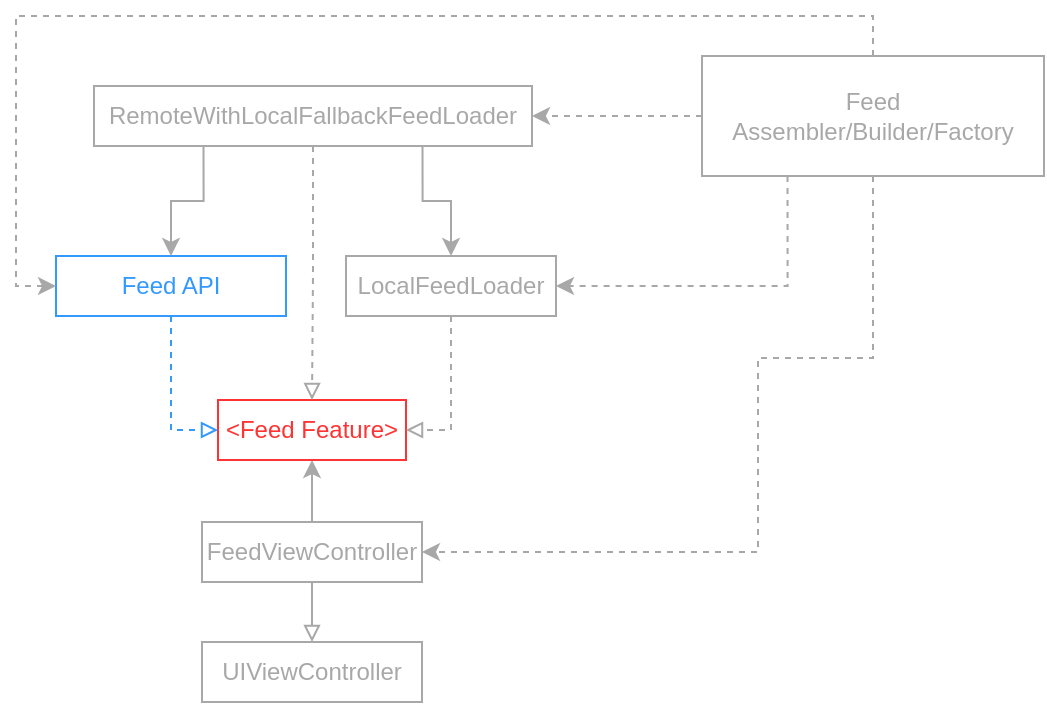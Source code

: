 <mxfile version="22.0.8" type="device">
  <diagram name="Page-1" id="mHryi9FxQg6rtNW1_ikM">
    <mxGraphModel dx="21" dy="485" grid="1" gridSize="10" guides="1" tooltips="1" connect="1" arrows="1" fold="1" page="0" pageScale="1" pageWidth="850" pageHeight="1100" math="0" shadow="0">
      <root>
        <mxCell id="0" />
        <mxCell id="1" parent="0" />
        <mxCell id="GL-utDqGiQ9SbgEWFXb8-1" style="edgeStyle=orthogonalEdgeStyle;rounded=0;orthogonalLoop=1;jettySize=auto;html=1;endArrow=block;endFill=0;fillColor=#f5f5f5;strokeColor=#A8A8A8;fillOpacity=0;fontColor=#A8A8A8;" parent="1" source="GL-utDqGiQ9SbgEWFXb8-3" target="GL-utDqGiQ9SbgEWFXb8-4" edge="1">
          <mxGeometry relative="1" as="geometry" />
        </mxCell>
        <mxCell id="GL-utDqGiQ9SbgEWFXb8-2" style="edgeStyle=orthogonalEdgeStyle;rounded=0;orthogonalLoop=1;jettySize=auto;html=1;exitX=0.5;exitY=0;exitDx=0;exitDy=0;entryX=0.5;entryY=1;entryDx=0;entryDy=0;endArrow=classic;endFill=1;fillColor=#f5f5f5;strokeColor=#A8A8A8;fillOpacity=100;fontColor=#A8A8A8;" parent="1" source="GL-utDqGiQ9SbgEWFXb8-3" target="GL-utDqGiQ9SbgEWFXb8-5" edge="1">
          <mxGeometry relative="1" as="geometry" />
        </mxCell>
        <mxCell id="GL-utDqGiQ9SbgEWFXb8-3" value="FeedViewController" style="rounded=0;whiteSpace=wrap;html=1;fillColor=#f5f5f5;strokeColor=#A8A8A8;fontColor=#A8A8A8;fillOpacity=0;" parent="1" vertex="1">
          <mxGeometry x="1193" y="373" width="110" height="30" as="geometry" />
        </mxCell>
        <mxCell id="GL-utDqGiQ9SbgEWFXb8-4" value="UIViewController" style="rounded=0;whiteSpace=wrap;html=1;fillColor=#f5f5f5;strokeColor=#A8A8A8;fontColor=#A8A8A8;fillOpacity=0;" parent="1" vertex="1">
          <mxGeometry x="1193" y="433" width="110" height="30" as="geometry" />
        </mxCell>
        <mxCell id="GL-utDqGiQ9SbgEWFXb8-5" value="&amp;lt;Feed Feature&amp;gt;" style="rounded=0;whiteSpace=wrap;html=1;fillColor=#f5f5f5;strokeColor=#FF3333;fontColor=#FF3333;fillOpacity=0;" parent="1" vertex="1">
          <mxGeometry x="1201" y="312" width="94" height="30" as="geometry" />
        </mxCell>
        <mxCell id="GL-utDqGiQ9SbgEWFXb8-6" style="edgeStyle=orthogonalEdgeStyle;shape=connector;rounded=0;orthogonalLoop=1;jettySize=auto;html=1;entryX=0;entryY=0.5;entryDx=0;entryDy=0;dashed=1;labelBackgroundColor=default;fontFamily=Helvetica;fontSize=12;fontColor=#3399FF;endArrow=block;endFill=0;exitX=0.5;exitY=1;exitDx=0;exitDy=0;fillColor=#f5f5f5;strokeColor=#3399FF;fillOpacity=0;" parent="1" source="GL-utDqGiQ9SbgEWFXb8-7" target="GL-utDqGiQ9SbgEWFXb8-5" edge="1">
          <mxGeometry relative="1" as="geometry" />
        </mxCell>
        <mxCell id="GL-utDqGiQ9SbgEWFXb8-7" value="Feed API" style="rounded=0;whiteSpace=wrap;html=1;fillColor=#f5f5f5;strokeColor=#3399FF;fontColor=#3399FF;fillOpacity=0;" parent="1" vertex="1">
          <mxGeometry x="1120" y="240" width="115" height="30" as="geometry" />
        </mxCell>
        <mxCell id="GL-utDqGiQ9SbgEWFXb8-8" style="edgeStyle=orthogonalEdgeStyle;shape=connector;rounded=0;orthogonalLoop=1;jettySize=auto;html=1;entryX=1;entryY=0.5;entryDx=0;entryDy=0;dashed=1;labelBackgroundColor=default;fontFamily=Helvetica;fontSize=11;fontColor=#A8A8A8;endArrow=block;endFill=0;fillColor=#f5f5f5;strokeColor=#A8A8A8;fillOpacity=0;" parent="1" source="GL-utDqGiQ9SbgEWFXb8-9" target="GL-utDqGiQ9SbgEWFXb8-5" edge="1">
          <mxGeometry relative="1" as="geometry" />
        </mxCell>
        <mxCell id="GL-utDqGiQ9SbgEWFXb8-9" value="LocalFeedLoader" style="rounded=0;whiteSpace=wrap;html=1;fillColor=#f5f5f5;strokeColor=#A8A8A8;fontColor=#A8A8A8;fillOpacity=0;" parent="1" vertex="1">
          <mxGeometry x="1265" y="240" width="105" height="30" as="geometry" />
        </mxCell>
        <mxCell id="GL-utDqGiQ9SbgEWFXb8-10" style="edgeStyle=orthogonalEdgeStyle;shape=connector;rounded=0;orthogonalLoop=1;jettySize=auto;html=1;entryX=0.5;entryY=0;entryDx=0;entryDy=0;labelBackgroundColor=default;fontFamily=Helvetica;fontSize=11;fontColor=#A8A8A8;endArrow=classic;endFill=1;exitX=0.25;exitY=1;exitDx=0;exitDy=0;fillColor=#f5f5f5;strokeColor=#A8A8A8;fillOpacity=100;" parent="1" source="GL-utDqGiQ9SbgEWFXb8-13" target="GL-utDqGiQ9SbgEWFXb8-7" edge="1">
          <mxGeometry relative="1" as="geometry" />
        </mxCell>
        <mxCell id="GL-utDqGiQ9SbgEWFXb8-11" style="edgeStyle=orthogonalEdgeStyle;shape=connector;rounded=0;orthogonalLoop=1;jettySize=auto;html=1;exitX=0.75;exitY=1;exitDx=0;exitDy=0;entryX=0.5;entryY=0;entryDx=0;entryDy=0;labelBackgroundColor=default;fontFamily=Helvetica;fontSize=11;fontColor=#A8A8A8;endArrow=classic;endFill=1;fillColor=#f5f5f5;strokeColor=#A8A8A8;fillOpacity=100;" parent="1" source="GL-utDqGiQ9SbgEWFXb8-13" target="GL-utDqGiQ9SbgEWFXb8-9" edge="1">
          <mxGeometry relative="1" as="geometry" />
        </mxCell>
        <mxCell id="GL-utDqGiQ9SbgEWFXb8-12" style="edgeStyle=orthogonalEdgeStyle;shape=connector;rounded=0;orthogonalLoop=1;jettySize=auto;html=1;entryX=0.5;entryY=0;entryDx=0;entryDy=0;dashed=1;labelBackgroundColor=default;fontFamily=Helvetica;fontSize=11;fontColor=#A8A8A8;endArrow=block;endFill=0;fillColor=#f5f5f5;strokeColor=#A8A8A8;fillOpacity=0;" parent="1" source="GL-utDqGiQ9SbgEWFXb8-13" target="GL-utDqGiQ9SbgEWFXb8-5" edge="1">
          <mxGeometry relative="1" as="geometry" />
        </mxCell>
        <mxCell id="GL-utDqGiQ9SbgEWFXb8-13" value="RemoteWithLocalFallbackFeedLoader" style="rounded=0;whiteSpace=wrap;html=1;fillColor=#f5f5f5;strokeColor=#A8A8A8;fontColor=#A8A8A8;fillOpacity=0;" parent="1" vertex="1">
          <mxGeometry x="1139" y="155" width="219" height="30" as="geometry" />
        </mxCell>
        <mxCell id="GL-utDqGiQ9SbgEWFXb8-14" style="edgeStyle=orthogonalEdgeStyle;shape=connector;rounded=0;orthogonalLoop=1;jettySize=auto;html=1;exitX=0;exitY=0.5;exitDx=0;exitDy=0;entryX=1;entryY=0.5;entryDx=0;entryDy=0;labelBackgroundColor=default;fontFamily=Helvetica;fontSize=11;fontColor=#A8A8A8;endArrow=classic;endFill=1;dashed=1;fillColor=#f5f5f5;strokeColor=#A8A8A8;fillOpacity=100;" parent="1" source="GL-utDqGiQ9SbgEWFXb8-18" target="GL-utDqGiQ9SbgEWFXb8-13" edge="1">
          <mxGeometry relative="1" as="geometry" />
        </mxCell>
        <mxCell id="GL-utDqGiQ9SbgEWFXb8-15" style="edgeStyle=orthogonalEdgeStyle;shape=connector;rounded=0;orthogonalLoop=1;jettySize=auto;html=1;exitX=0.25;exitY=1;exitDx=0;exitDy=0;entryX=1;entryY=0.5;entryDx=0;entryDy=0;dashed=1;labelBackgroundColor=default;fontFamily=Helvetica;fontSize=11;fontColor=#A8A8A8;endArrow=classic;endFill=1;fillColor=#f5f5f5;strokeColor=#A8A8A8;fillOpacity=100;" parent="1" source="GL-utDqGiQ9SbgEWFXb8-18" target="GL-utDqGiQ9SbgEWFXb8-9" edge="1">
          <mxGeometry relative="1" as="geometry" />
        </mxCell>
        <mxCell id="GL-utDqGiQ9SbgEWFXb8-16" style="edgeStyle=orthogonalEdgeStyle;shape=connector;rounded=0;orthogonalLoop=1;jettySize=auto;html=1;exitX=0.5;exitY=1;exitDx=0;exitDy=0;dashed=1;labelBackgroundColor=default;fontFamily=Helvetica;fontSize=11;fontColor=#A8A8A8;endArrow=classic;endFill=1;entryX=1;entryY=0.5;entryDx=0;entryDy=0;fillColor=#f5f5f5;strokeColor=#A8A8A8;fillOpacity=100;" parent="1" source="GL-utDqGiQ9SbgEWFXb8-18" target="GL-utDqGiQ9SbgEWFXb8-3" edge="1">
          <mxGeometry relative="1" as="geometry">
            <mxPoint x="1484.077" y="403.692" as="targetPoint" />
            <Array as="points">
              <mxPoint x="1529" y="291" />
              <mxPoint x="1471" y="291" />
              <mxPoint x="1471" y="388" />
            </Array>
          </mxGeometry>
        </mxCell>
        <mxCell id="GL-utDqGiQ9SbgEWFXb8-17" style="edgeStyle=orthogonalEdgeStyle;shape=connector;rounded=0;orthogonalLoop=1;jettySize=auto;html=1;exitX=0.5;exitY=0;exitDx=0;exitDy=0;entryX=0;entryY=0.5;entryDx=0;entryDy=0;dashed=1;labelBackgroundColor=default;fontFamily=Helvetica;fontSize=11;fontColor=#A8A8A8;endArrow=classic;endFill=1;fillColor=#f5f5f5;strokeColor=#A8A8A8;fillOpacity=100;" parent="1" source="GL-utDqGiQ9SbgEWFXb8-18" target="GL-utDqGiQ9SbgEWFXb8-7" edge="1">
          <mxGeometry relative="1" as="geometry" />
        </mxCell>
        <mxCell id="GL-utDqGiQ9SbgEWFXb8-18" value="Feed&lt;br&gt;Assembler/Builder/Factory" style="rounded=0;whiteSpace=wrap;html=1;fillColor=#f5f5f5;strokeColor=#A8A8A8;fontColor=#A8A8A8;fillOpacity=0;" parent="1" vertex="1">
          <mxGeometry x="1443" y="140" width="171" height="60" as="geometry" />
        </mxCell>
      </root>
    </mxGraphModel>
  </diagram>
</mxfile>
